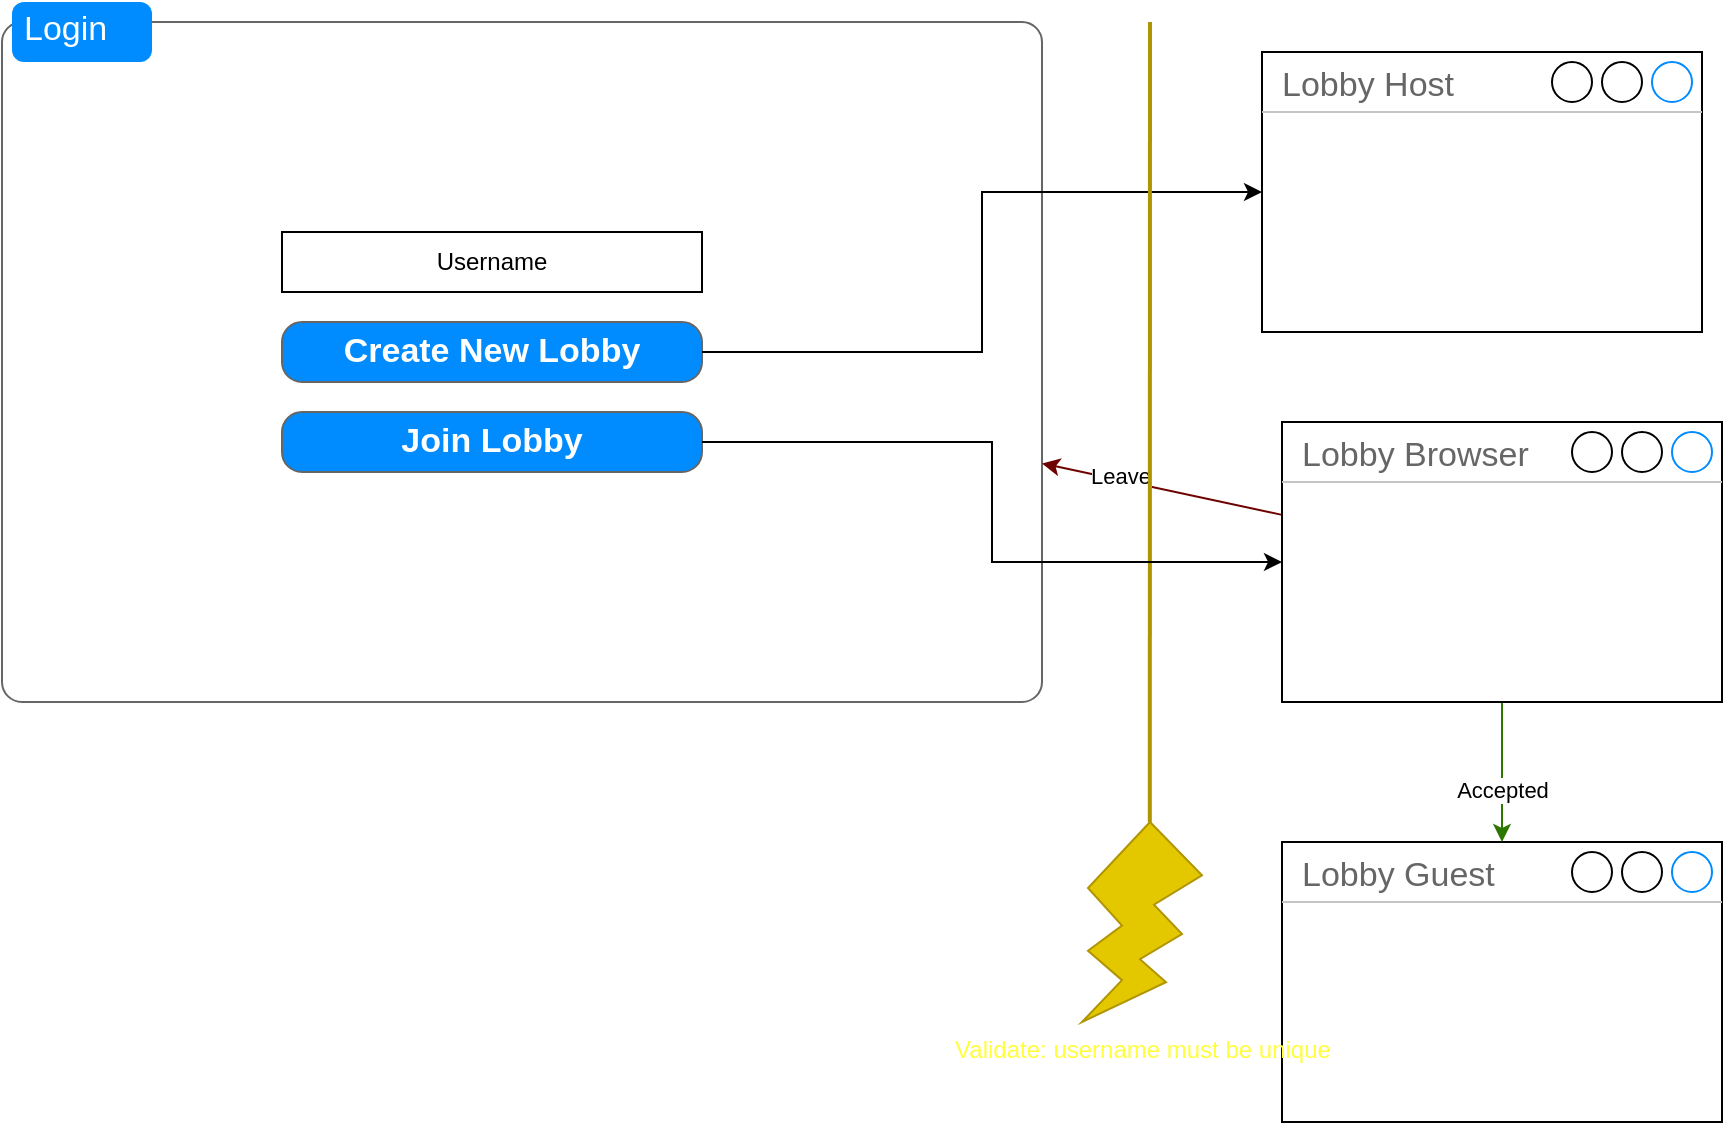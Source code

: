 <mxfile version="15.4.0" type="device" pages="7"><diagram name="Login Page" id="1Kkzk291Ob_AU90ZfC52"><mxGraphModel dx="2062" dy="1179" grid="1" gridSize="10" guides="1" tooltips="1" connect="1" arrows="1" fold="1" page="1" pageScale="1" pageWidth="850" pageHeight="1100" math="0" shadow="0"><root><mxCell id="0"/><mxCell id="1" parent="0"/><mxCell id="Ql59qUXgM8bND1ssgSKl-1" value="Lobby Guest" style="strokeWidth=1;shadow=0;dashed=0;align=center;html=1;shape=mxgraph.mockup.containers.window;align=left;verticalAlign=top;spacingLeft=8;strokeColor2=#008cff;strokeColor3=#c4c4c4;fontColor=#666666;mainText=;fontSize=17;labelBackgroundColor=none;whiteSpace=wrap;" parent="1" vertex="1"><mxGeometry x="640" y="650" width="220" height="140" as="geometry"/></mxCell><mxCell id="ojecfOSjEm8nloagZcWa-1" value="" style="shape=mxgraph.mockup.containers.marginRect;rectMarginTop=10;strokeColor=#666666;strokeWidth=1;dashed=0;rounded=1;arcSize=5;recursiveResize=0;html=1;whiteSpace=wrap;" parent="1" vertex="1"><mxGeometry y="230" width="520" height="350" as="geometry"/></mxCell><mxCell id="ojecfOSjEm8nloagZcWa-2" value="Login" style="shape=rect;strokeColor=none;fillColor=#008cff;strokeWidth=1;dashed=0;rounded=1;arcSize=20;fontColor=#ffffff;fontSize=17;spacing=2;spacingTop=-2;align=left;autosize=1;spacingLeft=4;resizeWidth=0;resizeHeight=0;perimeter=none;html=1;whiteSpace=wrap;" parent="ojecfOSjEm8nloagZcWa-1" vertex="1"><mxGeometry x="5" width="70" height="30" as="geometry"/></mxCell><mxCell id="ojecfOSjEm8nloagZcWa-3" value="Username" style="rounded=0;whiteSpace=wrap;html=1;" parent="ojecfOSjEm8nloagZcWa-1" vertex="1"><mxGeometry x="140" y="115" width="210" height="30" as="geometry"/></mxCell><mxCell id="ojecfOSjEm8nloagZcWa-4" value="Create New Lobby" style="strokeWidth=1;shadow=0;dashed=0;align=center;html=1;shape=mxgraph.mockup.buttons.button;strokeColor=#666666;fontColor=#ffffff;mainText=;buttonStyle=round;fontSize=17;fontStyle=1;fillColor=#008cff;whiteSpace=wrap;" parent="ojecfOSjEm8nloagZcWa-1" vertex="1"><mxGeometry x="140" y="160" width="210" height="30" as="geometry"/></mxCell><mxCell id="ojecfOSjEm8nloagZcWa-5" value="Join Lobby" style="strokeWidth=1;shadow=0;dashed=0;align=center;html=1;shape=mxgraph.mockup.buttons.button;strokeColor=#666666;fontColor=#ffffff;mainText=;buttonStyle=round;fontSize=17;fontStyle=1;fillColor=#008cff;whiteSpace=wrap;" parent="ojecfOSjEm8nloagZcWa-1" vertex="1"><mxGeometry x="140" y="205" width="210" height="30" as="geometry"/></mxCell><mxCell id="RMq26kS5m5szpwqeOda_-4" value="Lobby Host" style="strokeWidth=1;shadow=0;dashed=0;align=center;html=1;shape=mxgraph.mockup.containers.window;align=left;verticalAlign=top;spacingLeft=8;strokeColor2=#008cff;strokeColor3=#c4c4c4;fontColor=#666666;mainText=;fontSize=17;labelBackgroundColor=none;whiteSpace=wrap;" parent="1" vertex="1"><mxGeometry x="630" y="255" width="220" height="140" as="geometry"/></mxCell><mxCell id="Ql59qUXgM8bND1ssgSKl-2" style="edgeStyle=orthogonalEdgeStyle;rounded=0;orthogonalLoop=1;jettySize=auto;html=1;fillColor=#60a917;strokeColor=#2D7600;" parent="1" source="RMq26kS5m5szpwqeOda_-5" target="Ql59qUXgM8bND1ssgSKl-1" edge="1"><mxGeometry relative="1" as="geometry"/></mxCell><mxCell id="Ql59qUXgM8bND1ssgSKl-5" value="Accepted" style="edgeLabel;html=1;align=center;verticalAlign=middle;resizable=0;points=[];" parent="Ql59qUXgM8bND1ssgSKl-2" vertex="1" connectable="0"><mxGeometry x="0.244" relative="1" as="geometry"><mxPoint as="offset"/></mxGeometry></mxCell><mxCell id="Ql59qUXgM8bND1ssgSKl-3" style="rounded=0;orthogonalLoop=1;jettySize=auto;html=1;fillColor=#a20025;strokeColor=#6F0000;" parent="1" source="RMq26kS5m5szpwqeOda_-5" target="ojecfOSjEm8nloagZcWa-1" edge="1"><mxGeometry relative="1" as="geometry"/></mxCell><mxCell id="Ql59qUXgM8bND1ssgSKl-4" value="Leave" style="edgeLabel;html=1;align=center;verticalAlign=middle;resizable=0;points=[];" parent="Ql59qUXgM8bND1ssgSKl-3" vertex="1" connectable="0"><mxGeometry x="0.371" y="-2" relative="1" as="geometry"><mxPoint as="offset"/></mxGeometry></mxCell><mxCell id="RMq26kS5m5szpwqeOda_-5" value="Lobby Browser" style="strokeWidth=1;shadow=0;dashed=0;align=center;html=1;shape=mxgraph.mockup.containers.window;align=left;verticalAlign=top;spacingLeft=8;strokeColor2=#008cff;strokeColor3=#c4c4c4;fontColor=#666666;mainText=;fontSize=17;labelBackgroundColor=none;whiteSpace=wrap;" parent="1" vertex="1"><mxGeometry x="640" y="440" width="220" height="140" as="geometry"/></mxCell><mxCell id="RMq26kS5m5szpwqeOda_-7" style="edgeStyle=orthogonalEdgeStyle;rounded=0;orthogonalLoop=1;jettySize=auto;html=1;" parent="1" source="ojecfOSjEm8nloagZcWa-4" target="RMq26kS5m5szpwqeOda_-4" edge="1"><mxGeometry relative="1" as="geometry"/></mxCell><mxCell id="RMq26kS5m5szpwqeOda_-8" value="Validate: username must be unique" style="verticalLabelPosition=bottom;verticalAlign=top;html=1;shape=mxgraph.basic.flash;fillColor=#e3c800;fontColor=#FFFF3D;strokeColor=#B09500;" parent="1" vertex="1"><mxGeometry x="540" y="640" width="60" height="100" as="geometry"/></mxCell><mxCell id="RMq26kS5m5szpwqeOda_-9" value="" style="endArrow=none;html=1;rounded=0;exitX=0.565;exitY=0;exitDx=0;exitDy=0;exitPerimeter=0;fillColor=#e3c800;strokeColor=#B09500;strokeWidth=2;" parent="1" source="RMq26kS5m5szpwqeOda_-8" edge="1"><mxGeometry width="50" height="50" relative="1" as="geometry"><mxPoint x="560" y="580" as="sourcePoint"/><mxPoint x="574" y="240" as="targetPoint"/></mxGeometry></mxCell><mxCell id="X9riEqZHvQ554JaEVW25-3" style="edgeStyle=orthogonalEdgeStyle;rounded=0;orthogonalLoop=1;jettySize=auto;html=1;" parent="1" source="ojecfOSjEm8nloagZcWa-5" target="RMq26kS5m5szpwqeOda_-5" edge="1"><mxGeometry relative="1" as="geometry"><mxPoint x="650" y="475" as="targetPoint"/></mxGeometry></mxCell></root></mxGraphModel></diagram><diagram id="s_GaszWJrTpj5khLVSH0" name="Lobby_Host"><mxGraphModel dx="2062" dy="1179" grid="1" gridSize="10" guides="1" tooltips="1" connect="1" arrows="1" fold="1" page="1" pageScale="1" pageWidth="850" pageHeight="1100" math="0" shadow="0"><root><mxCell id="0"/><mxCell id="1" parent="0"/><mxCell id="ypK5cgcSH1LgXArvUaa4-1" value="" style="shape=mxgraph.mockup.containers.marginRect;rectMarginTop=10;strokeColor=#666666;strokeWidth=1;dashed=0;rounded=1;arcSize=5;recursiveResize=0;html=1;whiteSpace=wrap;" parent="1" vertex="1"><mxGeometry x="10" y="150" width="600" height="370" as="geometry"/></mxCell><mxCell id="ypK5cgcSH1LgXArvUaa4-2" value="Login Host" style="shape=rect;strokeColor=none;fillColor=#008cff;strokeWidth=1;dashed=0;rounded=1;arcSize=20;fontColor=#ffffff;fontSize=17;spacing=2;spacingTop=-2;align=left;autosize=1;spacingLeft=4;resizeWidth=0;resizeHeight=0;perimeter=none;html=1;whiteSpace=wrap;" parent="ypK5cgcSH1LgXArvUaa4-1" vertex="1"><mxGeometry x="5" width="110" height="30" as="geometry"/></mxCell><mxCell id="ypK5cgcSH1LgXArvUaa4-3" value="Lobby Name" style="rounded=0;whiteSpace=wrap;html=1;" parent="ypK5cgcSH1LgXArvUaa4-1" vertex="1"><mxGeometry x="10" y="40" width="290" height="40" as="geometry"/></mxCell><mxCell id="ypK5cgcSH1LgXArvUaa4-6" value="" style="shape=mxgraph.mockup.containers.marginRect;rectMarginTop=10;strokeColor=#666666;strokeWidth=1;dashed=0;rounded=1;arcSize=5;recursiveResize=0;html=1;whiteSpace=wrap;" parent="ypK5cgcSH1LgXArvUaa4-1" vertex="1"><mxGeometry x="310" y="30" width="280" height="290" as="geometry"/></mxCell><mxCell id="ypK5cgcSH1LgXArvUaa4-7" value="Players" style="shape=rect;strokeColor=none;fillColor=#008cff;strokeWidth=1;dashed=0;rounded=1;arcSize=20;fontColor=#ffffff;fontSize=17;spacing=2;spacingTop=-2;align=left;autosize=1;spacingLeft=4;resizeWidth=0;resizeHeight=0;perimeter=none;html=1;whiteSpace=wrap;" parent="ypK5cgcSH1LgXArvUaa4-6" vertex="1"><mxGeometry x="5" width="80" height="30" as="geometry"/></mxCell><mxCell id="ypK5cgcSH1LgXArvUaa4-20" value="Player" style="rounded=0;whiteSpace=wrap;html=1;" parent="ypK5cgcSH1LgXArvUaa4-6" vertex="1"><mxGeometry x="10" y="45" width="160" height="35" as="geometry"/></mxCell><mxCell id="ypK5cgcSH1LgXArvUaa4-21" value="Kick" style="strokeWidth=1;shadow=0;dashed=0;align=center;html=1;shape=mxgraph.mockup.buttons.button;strokeColor=#6F0000;fontColor=#ffffff;mainText=;buttonStyle=round;fontSize=17;fontStyle=1;fillColor=#a20025;whiteSpace=wrap;" parent="ypK5cgcSH1LgXArvUaa4-6" vertex="1"><mxGeometry x="180" y="45" width="90" height="35" as="geometry"/></mxCell><mxCell id="ljSxttGt1EyDeLxTmxmc-6" value="Player joining request..." style="rounded=0;whiteSpace=wrap;html=1;" parent="ypK5cgcSH1LgXArvUaa4-6" vertex="1"><mxGeometry x="10" y="100" width="160" height="35" as="geometry"/></mxCell><mxCell id="ljSxttGt1EyDeLxTmxmc-7" value="Free Slot" style="rounded=0;whiteSpace=wrap;html=1;" parent="ypK5cgcSH1LgXArvUaa4-6" vertex="1"><mxGeometry x="10" y="160" width="160" height="35" as="geometry"/></mxCell><mxCell id="ljSxttGt1EyDeLxTmxmc-8" value="Y" style="strokeWidth=1;shadow=0;dashed=0;align=center;html=1;shape=mxgraph.mockup.buttons.button;strokeColor=#2D7600;fontColor=#ffffff;mainText=;buttonStyle=round;fontSize=17;fontStyle=1;fillColor=#60a917;whiteSpace=wrap;" parent="ypK5cgcSH1LgXArvUaa4-6" vertex="1"><mxGeometry x="180" y="100" width="40" height="35" as="geometry"/></mxCell><mxCell id="ljSxttGt1EyDeLxTmxmc-9" value="N" style="strokeWidth=1;shadow=0;dashed=0;align=center;html=1;shape=mxgraph.mockup.buttons.button;strokeColor=#6F0000;fontColor=#ffffff;mainText=;buttonStyle=round;fontSize=17;fontStyle=1;fillColor=#a20025;whiteSpace=wrap;" parent="ypK5cgcSH1LgXArvUaa4-6" vertex="1"><mxGeometry x="230" y="100" width="40" height="35" as="geometry"/></mxCell><mxCell id="ypK5cgcSH1LgXArvUaa4-23" value="" style="shape=mxgraph.mockup.containers.marginRect;rectMarginTop=10;strokeColor=#666666;strokeWidth=1;dashed=0;rounded=1;arcSize=5;recursiveResize=0;html=1;whiteSpace=wrap;" parent="ypK5cgcSH1LgXArvUaa4-1" vertex="1"><mxGeometry x="10" y="190" width="290" height="170" as="geometry"/></mxCell><mxCell id="ypK5cgcSH1LgXArvUaa4-24" value="Chat" style="shape=rect;strokeColor=none;fillColor=#008cff;strokeWidth=1;dashed=0;rounded=1;arcSize=20;fontColor=#ffffff;fontSize=17;spacing=2;spacingTop=-2;align=left;autosize=1;spacingLeft=4;resizeWidth=0;resizeHeight=0;perimeter=none;html=1;whiteSpace=wrap;" parent="ypK5cgcSH1LgXArvUaa4-23" vertex="1"><mxGeometry x="5" width="60" height="30" as="geometry"/></mxCell><mxCell id="ypK5cgcSH1LgXArvUaa4-25" value="Leave" style="strokeWidth=1;shadow=0;dashed=0;align=center;html=1;shape=mxgraph.mockup.buttons.button;strokeColor=#6F0000;fontColor=#ffffff;mainText=;buttonStyle=round;fontSize=17;fontStyle=1;fillColor=#a20025;whiteSpace=wrap;" parent="ypK5cgcSH1LgXArvUaa4-1" vertex="1"><mxGeometry x="470" y="330" width="120" height="30" as="geometry"/></mxCell><mxCell id="ypK5cgcSH1LgXArvUaa4-26" value="Start" style="strokeWidth=1;shadow=0;dashed=0;align=center;html=1;shape=mxgraph.mockup.buttons.button;strokeColor=#666666;fontColor=#ffffff;mainText=;buttonStyle=round;fontSize=17;fontStyle=1;fillColor=#008cff;whiteSpace=wrap;" parent="ypK5cgcSH1LgXArvUaa4-1" vertex="1"><mxGeometry x="310" y="330" width="120" height="30" as="geometry"/></mxCell><mxCell id="ljSxttGt1EyDeLxTmxmc-4" value="" style="shape=mxgraph.mockup.containers.marginRect;rectMarginTop=10;strokeColor=#666666;strokeWidth=1;dashed=0;rounded=1;arcSize=5;recursiveResize=0;html=1;whiteSpace=wrap;" parent="ypK5cgcSH1LgXArvUaa4-1" vertex="1"><mxGeometry x="10" y="90" width="290" height="90" as="geometry"/></mxCell><mxCell id="ljSxttGt1EyDeLxTmxmc-5" value="Game Information" style="shape=rect;strokeColor=none;fillColor=#008cff;strokeWidth=1;dashed=0;rounded=1;arcSize=20;fontColor=#ffffff;fontSize=17;spacing=2;spacingTop=-2;align=left;autosize=1;spacingLeft=4;resizeWidth=0;resizeHeight=0;perimeter=none;html=1;whiteSpace=wrap;" parent="ljSxttGt1EyDeLxTmxmc-4" vertex="1"><mxGeometry x="5" width="160" height="30" as="geometry"/></mxCell><mxCell id="gGgoHuCMZscGPEMC6E2--1" value="Login" style="strokeWidth=1;shadow=0;dashed=0;align=center;html=1;shape=mxgraph.mockup.containers.window;align=left;verticalAlign=top;spacingLeft=8;strokeColor2=#008cff;strokeColor3=#c4c4c4;fontColor=#666666;mainText=;fontSize=17;labelBackgroundColor=none;whiteSpace=wrap;" parent="1" vertex="1"><mxGeometry x="650" y="425" width="200" height="120" as="geometry"/></mxCell><mxCell id="gGgoHuCMZscGPEMC6E2--2" style="edgeStyle=orthogonalEdgeStyle;rounded=0;orthogonalLoop=1;jettySize=auto;html=1;" parent="1" source="ypK5cgcSH1LgXArvUaa4-25" target="gGgoHuCMZscGPEMC6E2--1" edge="1"><mxGeometry relative="1" as="geometry"/></mxCell><mxCell id="gGgoHuCMZscGPEMC6E2--3" value="Game" style="strokeWidth=1;shadow=0;dashed=0;align=center;html=1;shape=mxgraph.mockup.containers.window;align=left;verticalAlign=top;spacingLeft=8;strokeColor2=#008cff;strokeColor3=#c4c4c4;fontColor=#666666;mainText=;fontSize=17;labelBackgroundColor=none;whiteSpace=wrap;" parent="1" vertex="1"><mxGeometry x="300" y="590" width="200" height="120" as="geometry"/></mxCell><mxCell id="gGgoHuCMZscGPEMC6E2--4" style="edgeStyle=orthogonalEdgeStyle;rounded=0;orthogonalLoop=1;jettySize=auto;html=1;" parent="1" source="ypK5cgcSH1LgXArvUaa4-26" target="gGgoHuCMZscGPEMC6E2--3" edge="1"><mxGeometry relative="1" as="geometry"/></mxCell><mxCell id="ljSxttGt1EyDeLxTmxmc-2" value="Number of players is defined by a game." style="rounded=0;whiteSpace=wrap;html=1;" parent="1" vertex="1"><mxGeometry x="650" y="235" width="120" height="60" as="geometry"/></mxCell><mxCell id="ljSxttGt1EyDeLxTmxmc-1" style="edgeStyle=orthogonalEdgeStyle;rounded=0;orthogonalLoop=1;jettySize=auto;html=1;" parent="1" source="ypK5cgcSH1LgXArvUaa4-6" target="ljSxttGt1EyDeLxTmxmc-2" edge="1"><mxGeometry relative="1" as="geometry"><mxPoint x="700" y="265" as="targetPoint"/></mxGeometry></mxCell></root></mxGraphModel></diagram><diagram id="qJR-Bf3IVaujIAcpeAeo" name="Lobby_Guest"><mxGraphModel dx="2062" dy="1179" grid="1" gridSize="10" guides="1" tooltips="1" connect="1" arrows="1" fold="1" page="1" pageScale="1" pageWidth="850" pageHeight="1100" math="0" shadow="0"><root><mxCell id="0"/><mxCell id="1" parent="0"/><mxCell id="I172aqHyctcGXxV-2EfT-1" value="" style="shape=mxgraph.mockup.containers.marginRect;rectMarginTop=10;strokeColor=#666666;strokeWidth=1;dashed=0;rounded=1;arcSize=5;recursiveResize=0;html=1;whiteSpace=wrap;" parent="1" vertex="1"><mxGeometry x="10" y="220" width="600" height="290" as="geometry"/></mxCell><mxCell id="I172aqHyctcGXxV-2EfT-2" value="Lobby Guest" style="shape=rect;strokeColor=none;fillColor=#008cff;strokeWidth=1;dashed=0;rounded=1;arcSize=20;fontColor=#ffffff;fontSize=17;spacing=2;spacingTop=-2;align=left;autosize=1;spacingLeft=4;resizeWidth=0;resizeHeight=0;perimeter=none;html=1;whiteSpace=wrap;" parent="I172aqHyctcGXxV-2EfT-1" vertex="1"><mxGeometry x="5" width="120" height="30" as="geometry"/></mxCell><mxCell id="I172aqHyctcGXxV-2EfT-3" value="Lobby Name" style="rounded=0;whiteSpace=wrap;html=1;" parent="I172aqHyctcGXxV-2EfT-1" vertex="1"><mxGeometry x="10" y="40" width="290" height="40" as="geometry"/></mxCell><mxCell id="I172aqHyctcGXxV-2EfT-4" value="" style="shape=mxgraph.mockup.containers.marginRect;rectMarginTop=10;strokeColor=#666666;strokeWidth=1;dashed=0;rounded=1;arcSize=5;recursiveResize=0;html=1;whiteSpace=wrap;" parent="I172aqHyctcGXxV-2EfT-1" vertex="1"><mxGeometry x="10" y="90" width="290" height="190" as="geometry"/></mxCell><mxCell id="I172aqHyctcGXxV-2EfT-5" value="Players" style="shape=rect;strokeColor=none;fillColor=#008cff;strokeWidth=1;dashed=0;rounded=1;arcSize=20;fontColor=#ffffff;fontSize=17;spacing=2;spacingTop=-2;align=left;autosize=1;spacingLeft=4;resizeWidth=0;resizeHeight=0;perimeter=none;html=1;whiteSpace=wrap;" parent="I172aqHyctcGXxV-2EfT-4" vertex="1"><mxGeometry x="5" width="80" height="30" as="geometry"/></mxCell><mxCell id="I172aqHyctcGXxV-2EfT-6" value="Player" style="rounded=0;whiteSpace=wrap;html=1;" parent="I172aqHyctcGXxV-2EfT-4" vertex="1"><mxGeometry x="10" y="45" width="260" height="35" as="geometry"/></mxCell><mxCell id="w0O4Pd4JyE2thgLp_J8I-1" value="You" style="rounded=0;whiteSpace=wrap;html=1;" parent="I172aqHyctcGXxV-2EfT-4" vertex="1"><mxGeometry x="10" y="87.5" width="260" height="35" as="geometry"/></mxCell><mxCell id="I172aqHyctcGXxV-2EfT-10" value="Leave" style="strokeWidth=1;shadow=0;dashed=0;align=center;html=1;shape=mxgraph.mockup.buttons.button;strokeColor=#B20000;fontColor=#ffffff;mainText=;buttonStyle=round;fontSize=17;fontStyle=1;fillColor=#e51400;whiteSpace=wrap;" parent="I172aqHyctcGXxV-2EfT-1" vertex="1"><mxGeometry x="470" y="250" width="120" height="30" as="geometry"/></mxCell><mxCell id="I172aqHyctcGXxV-2EfT-8" value="" style="shape=mxgraph.mockup.containers.marginRect;rectMarginTop=10;strokeColor=#666666;strokeWidth=1;dashed=0;rounded=1;arcSize=5;recursiveResize=0;html=1;whiteSpace=wrap;" parent="I172aqHyctcGXxV-2EfT-1" vertex="1"><mxGeometry x="310" y="20" width="280" height="220" as="geometry"/></mxCell><mxCell id="I172aqHyctcGXxV-2EfT-9" value="Chat" style="shape=rect;strokeColor=none;fillColor=#008cff;strokeWidth=1;dashed=0;rounded=1;arcSize=20;fontColor=#ffffff;fontSize=17;spacing=2;spacingTop=-2;align=left;autosize=1;spacingLeft=4;resizeWidth=0;resizeHeight=0;perimeter=none;html=1;whiteSpace=wrap;" parent="I172aqHyctcGXxV-2EfT-8" vertex="1"><mxGeometry x="5" width="60" height="30" as="geometry"/></mxCell></root></mxGraphModel></diagram><diagram id="D0A9KNVAoAdVtLQM94mq" name="Lobby Browser"><mxGraphModel dx="1718" dy="983" grid="1" gridSize="10" guides="1" tooltips="1" connect="1" arrows="1" fold="1" page="1" pageScale="1" pageWidth="850" pageHeight="1100" math="0" shadow="0"><root><mxCell id="qHOE2mFmgW9MauehzsQq-0"/><mxCell id="qHOE2mFmgW9MauehzsQq-1" parent="qHOE2mFmgW9MauehzsQq-0"/><mxCell id="JbZVz3VEyPKezbSuMXSd-0" value="" style="shape=mxgraph.mockup.containers.marginRect;rectMarginTop=10;strokeColor=#666666;strokeWidth=1;dashed=0;rounded=1;arcSize=5;recursiveResize=0;html=1;whiteSpace=wrap;" parent="qHOE2mFmgW9MauehzsQq-1" vertex="1"><mxGeometry x="125" y="190" width="600" height="290" as="geometry"/></mxCell><mxCell id="JbZVz3VEyPKezbSuMXSd-1" value="Lobby Guest" style="shape=rect;strokeColor=none;fillColor=#008cff;strokeWidth=1;dashed=0;rounded=1;arcSize=20;fontColor=#ffffff;fontSize=17;spacing=2;spacingTop=-2;align=left;autosize=1;spacingLeft=4;resizeWidth=0;resizeHeight=0;perimeter=none;html=1;whiteSpace=wrap;" parent="JbZVz3VEyPKezbSuMXSd-0" vertex="1"><mxGeometry x="5" width="120" height="30" as="geometry"/></mxCell><mxCell id="JbZVz3VEyPKezbSuMXSd-3" value="" style="shape=mxgraph.mockup.containers.marginRect;rectMarginTop=10;strokeColor=#666666;strokeWidth=1;dashed=0;rounded=1;arcSize=5;recursiveResize=0;html=1;whiteSpace=wrap;" parent="JbZVz3VEyPKezbSuMXSd-0" vertex="1"><mxGeometry x="10" y="40" width="280" height="210" as="geometry"/></mxCell><mxCell id="JbZVz3VEyPKezbSuMXSd-4" value="Lobbies" style="shape=rect;strokeColor=none;fillColor=#008cff;strokeWidth=1;dashed=0;rounded=1;arcSize=20;fontColor=#ffffff;fontSize=17;spacing=2;spacingTop=-2;align=left;autosize=1;spacingLeft=4;resizeWidth=0;resizeHeight=0;perimeter=none;html=1;whiteSpace=wrap;" parent="JbZVz3VEyPKezbSuMXSd-3" vertex="1"><mxGeometry x="5" width="80" height="30" as="geometry"/></mxCell><mxCell id="JbZVz3VEyPKezbSuMXSd-5" value="Lobby 1" style="rounded=0;whiteSpace=wrap;html=1;" parent="JbZVz3VEyPKezbSuMXSd-3" vertex="1"><mxGeometry x="10" y="45" width="180" height="35" as="geometry"/></mxCell><mxCell id="EdY2LN_Xv-07kr0AwkZ_-0" value="Join" style="strokeWidth=1;shadow=0;dashed=0;align=center;html=1;shape=mxgraph.mockup.buttons.button;strokeColor=#2D7600;fontColor=#ffffff;mainText=;buttonStyle=round;fontSize=17;fontStyle=1;fillColor=#60a917;whiteSpace=wrap;" parent="JbZVz3VEyPKezbSuMXSd-3" vertex="1"><mxGeometry x="200" y="45" width="70" height="35" as="geometry"/></mxCell><mxCell id="EdY2LN_Xv-07kr0AwkZ_-1" value="Lobby 2" style="rounded=0;whiteSpace=wrap;html=1;" parent="JbZVz3VEyPKezbSuMXSd-3" vertex="1"><mxGeometry x="10" y="87.5" width="180" height="35" as="geometry"/></mxCell><mxCell id="EdY2LN_Xv-07kr0AwkZ_-2" value="Cancel" style="strokeWidth=1;shadow=0;dashed=0;align=center;html=1;shape=mxgraph.mockup.buttons.button;strokeColor=#B20000;fontColor=#ffffff;mainText=;buttonStyle=round;fontSize=17;fontStyle=1;fillColor=#e51400;whiteSpace=wrap;" parent="JbZVz3VEyPKezbSuMXSd-3" vertex="1"><mxGeometry x="200" y="87.5" width="70" height="35" as="geometry"/></mxCell><mxCell id="JbZVz3VEyPKezbSuMXSd-9" value="Leave" style="strokeWidth=1;shadow=0;dashed=0;align=center;html=1;shape=mxgraph.mockup.buttons.button;strokeColor=#B20000;fontColor=#ffffff;mainText=;buttonStyle=round;fontSize=17;fontStyle=1;fillColor=#e51400;whiteSpace=wrap;" parent="JbZVz3VEyPKezbSuMXSd-0" vertex="1"><mxGeometry x="470" y="250" width="120" height="30" as="geometry"/></mxCell><mxCell id="EdY2LN_Xv-07kr0AwkZ_-3" value="" style="sketch=0;outlineConnect=0;fontColor=#000000;fillColor=#e3c800;strokeColor=#B09500;dashed=0;verticalLabelPosition=bottom;verticalAlign=top;align=center;html=1;fontSize=12;fontStyle=0;aspect=fixed;pointerEvents=1;shape=mxgraph.aws4.question;" parent="JbZVz3VEyPKezbSuMXSd-0" vertex="1"><mxGeometry x="405" y="50" width="84.1" height="160" as="geometry"/></mxCell></root></mxGraphModel></diagram><diagram id="INm23WXnQQtv0WFPwApR" name="Communication"><mxGraphModel dx="2462" dy="1179" grid="1" gridSize="10" guides="1" tooltips="1" connect="1" arrows="1" fold="1" page="0" pageScale="1" pageWidth="850" pageHeight="1100" math="0" shadow="0"><root><mxCell id="kBbD6OBZ5Xqg0ZvknekZ-0"/><mxCell id="kBbD6OBZ5Xqg0ZvknekZ-1" parent="kBbD6OBZ5Xqg0ZvknekZ-0"/><mxCell id="skjXeZZDLlrM2Ese2d3m-15" value="polling" style="rounded=1;whiteSpace=wrap;html=1;fillColor=none;strokeColor=#2D7600;fontColor=#ffffff;strokeWidth=2;align=left;" parent="kBbD6OBZ5Xqg0ZvknekZ-1" vertex="1"><mxGeometry x="70" y="380" width="450" height="90" as="geometry"/></mxCell><mxCell id="skjXeZZDLlrM2Ese2d3m-2" value="UI" style="shape=umlLifeline;perimeter=lifelinePerimeter;whiteSpace=wrap;html=1;container=1;collapsible=0;recursiveResize=0;outlineConnect=0;" parent="kBbD6OBZ5Xqg0ZvknekZ-1" vertex="1"><mxGeometry x="-100" y="140" width="100" height="580" as="geometry"/></mxCell><mxCell id="skjXeZZDLlrM2Ese2d3m-3" value="Network Worker" style="shape=umlLifeline;perimeter=lifelinePerimeter;whiteSpace=wrap;html=1;container=1;collapsible=0;recursiveResize=0;outlineConnect=0;" parent="kBbD6OBZ5Xqg0ZvknekZ-1" vertex="1"><mxGeometry x="70" y="140" width="100" height="580" as="geometry"/></mxCell><mxCell id="skjXeZZDLlrM2Ese2d3m-4" value="Physics Worker" style="shape=umlLifeline;perimeter=lifelinePerimeter;whiteSpace=wrap;html=1;container=1;collapsible=0;recursiveResize=0;outlineConnect=0;" parent="kBbD6OBZ5Xqg0ZvknekZ-1" vertex="1"><mxGeometry x="240" y="140" width="100" height="580" as="geometry"/></mxCell><mxCell id="skjXeZZDLlrM2Ese2d3m-5" value="Server" style="shape=umlLifeline;perimeter=lifelinePerimeter;whiteSpace=wrap;html=1;container=1;collapsible=0;recursiveResize=0;outlineConnect=0;" parent="kBbD6OBZ5Xqg0ZvknekZ-1" vertex="1"><mxGeometry x="410" y="140" width="100" height="580" as="geometry"/></mxCell><mxCell id="skjXeZZDLlrM2Ese2d3m-9" value="" style="group" parent="kBbD6OBZ5Xqg0ZvknekZ-1" vertex="1" connectable="0"><mxGeometry x="-247.5" y="100" width="75" height="620" as="geometry"/></mxCell><mxCell id="skjXeZZDLlrM2Ese2d3m-1" value="" style="shape=umlLifeline;participant=umlActor;perimeter=lifelinePerimeter;whiteSpace=wrap;html=1;container=1;collapsible=0;recursiveResize=0;verticalAlign=top;spacingTop=36;outlineConnect=0;" parent="skjXeZZDLlrM2Ese2d3m-9" vertex="1"><mxGeometry x="27.5" y="72.941" width="20" height="547.059" as="geometry"/></mxCell><mxCell id="skjXeZZDLlrM2Ese2d3m-8" value="Player 2" style="html=1;" parent="skjXeZZDLlrM2Ese2d3m-9" vertex="1"><mxGeometry width="75" height="54.706" as="geometry"/></mxCell><mxCell id="skjXeZZDLlrM2Ese2d3m-10" value="" style="group" parent="kBbD6OBZ5Xqg0ZvknekZ-1" vertex="1" connectable="0"><mxGeometry x="-367.5" y="100" width="75" height="620" as="geometry"/></mxCell><mxCell id="skjXeZZDLlrM2Ese2d3m-6" value="" style="shape=umlLifeline;participant=umlActor;perimeter=lifelinePerimeter;whiteSpace=wrap;html=1;container=1;collapsible=0;recursiveResize=0;verticalAlign=top;spacingTop=36;outlineConnect=0;" parent="skjXeZZDLlrM2Ese2d3m-10" vertex="1"><mxGeometry x="27.5" y="72.941" width="20" height="547.059" as="geometry"/></mxCell><mxCell id="skjXeZZDLlrM2Ese2d3m-7" value="Player 1" style="html=1;" parent="skjXeZZDLlrM2Ese2d3m-10" vertex="1"><mxGeometry width="75" height="54.706" as="geometry"/></mxCell><mxCell id="skjXeZZDLlrM2Ese2d3m-11" value="input" style="html=1;verticalAlign=bottom;startArrow=oval;startFill=1;endArrow=block;startSize=8;rounded=0;" parent="kBbD6OBZ5Xqg0ZvknekZ-1" source="skjXeZZDLlrM2Ese2d3m-6" target="skjXeZZDLlrM2Ese2d3m-2" edge="1"><mxGeometry width="60" relative="1" as="geometry"><mxPoint x="130" y="460" as="sourcePoint"/><mxPoint x="190" y="460" as="targetPoint"/><Array as="points"><mxPoint x="-190" y="260"/></Array></mxGeometry></mxCell><mxCell id="skjXeZZDLlrM2Ese2d3m-12" value="input" style="html=1;verticalAlign=bottom;startArrow=oval;startFill=1;endArrow=block;startSize=8;rounded=0;" parent="kBbD6OBZ5Xqg0ZvknekZ-1" source="skjXeZZDLlrM2Ese2d3m-2" target="skjXeZZDLlrM2Ese2d3m-3" edge="1"><mxGeometry width="60" relative="1" as="geometry"><mxPoint x="-320.5" y="270" as="sourcePoint"/><mxPoint x="-40.5" y="270" as="targetPoint"/><Array as="points"><mxPoint x="40" y="290"/></Array></mxGeometry></mxCell><mxCell id="skjXeZZDLlrM2Ese2d3m-13" value="input" style="html=1;verticalAlign=bottom;startArrow=oval;startFill=1;endArrow=block;startSize=8;rounded=0;" parent="kBbD6OBZ5Xqg0ZvknekZ-1" source="skjXeZZDLlrM2Ese2d3m-3" target="skjXeZZDLlrM2Ese2d3m-5" edge="1"><mxGeometry width="60" relative="1" as="geometry"><mxPoint x="120" y="320" as="sourcePoint"/><mxPoint x="290" y="320" as="targetPoint"/><Array as="points"><mxPoint x="210.5" y="320"/></Array></mxGeometry></mxCell><mxCell id="skjXeZZDLlrM2Ese2d3m-14" value="input" style="html=1;verticalAlign=bottom;startArrow=oval;startFill=1;endArrow=block;startSize=8;rounded=0;" parent="kBbD6OBZ5Xqg0ZvknekZ-1" source="skjXeZZDLlrM2Ese2d3m-5" target="skjXeZZDLlrM2Ese2d3m-3" edge="1"><mxGeometry width="60" relative="1" as="geometry"><mxPoint x="129.5" y="330" as="sourcePoint"/><mxPoint x="469.5" y="330" as="targetPoint"/><Array as="points"><mxPoint x="300" y="410"/></Array></mxGeometry></mxCell><mxCell id="skjXeZZDLlrM2Ese2d3m-16" value="input" style="html=1;verticalAlign=bottom;startArrow=oval;startFill=1;endArrow=block;startSize=8;rounded=0;" parent="kBbD6OBZ5Xqg0ZvknekZ-1" source="skjXeZZDLlrM2Ese2d3m-3" target="skjXeZZDLlrM2Ese2d3m-4" edge="1"><mxGeometry width="60" relative="1" as="geometry"><mxPoint x="469.5" y="420.0" as="sourcePoint"/><mxPoint x="129.667" y="420.0" as="targetPoint"/><Array as="points"><mxPoint x="190" y="450"/></Array></mxGeometry></mxCell><mxCell id="skjXeZZDLlrM2Ese2d3m-17" value="loop" style="rounded=1;whiteSpace=wrap;html=1;fillColor=none;strokeColor=#2D7600;fontColor=#ffffff;strokeWidth=2;align=left;" parent="kBbD6OBZ5Xqg0ZvknekZ-1" vertex="1"><mxGeometry x="-120" y="510" width="450" height="90" as="geometry"/></mxCell><mxCell id="skjXeZZDLlrM2Ese2d3m-18" value="game state" style="html=1;verticalAlign=bottom;startArrow=oval;startFill=1;endArrow=block;startSize=8;rounded=0;" parent="kBbD6OBZ5Xqg0ZvknekZ-1" source="skjXeZZDLlrM2Ese2d3m-4" target="skjXeZZDLlrM2Ese2d3m-2" edge="1"><mxGeometry width="60" relative="1" as="geometry"><mxPoint x="469.5" y="420.0" as="sourcePoint"/><mxPoint x="129.667" y="420.0" as="targetPoint"/><Array as="points"><mxPoint x="160" y="560"/></Array></mxGeometry></mxCell></root></mxGraphModel></diagram><diagram id="km7RuAKmSSXHb0s6rWuO" name="Game Loop"><mxGraphModel dx="1822" dy="813" grid="1" gridSize="10" guides="1" tooltips="1" connect="1" arrows="1" fold="1" page="0" pageScale="1" pageWidth="850" pageHeight="1100" math="0" shadow="0"><root><mxCell id="ZzMGY1JCpg0Yi3aJBpbS-0"/><mxCell id="ZzMGY1JCpg0Yi3aJBpbS-1" parent="ZzMGY1JCpg0Yi3aJBpbS-0"/><mxCell id="49mmilCqMoGz2GOSuzhF-0" value="&lt;p style=&quot;line-height: 120%&quot;&gt;&lt;/p&gt;&lt;div&gt;&lt;span&gt;main&lt;/span&gt;&lt;/div&gt;&lt;div&gt;&lt;span&gt;game&lt;/span&gt;&lt;/div&gt;&lt;div&gt;&lt;span&gt;loop&lt;/span&gt;&lt;/div&gt;&lt;p&gt;&lt;/p&gt;" style="rounded=1;whiteSpace=wrap;html=1;fillColor=none;strokeColor=#2D7600;fontColor=#ffffff;strokeWidth=2;align=left;labelPosition=center;verticalLabelPosition=middle;verticalAlign=top;" parent="ZzMGY1JCpg0Yi3aJBpbS-1" vertex="1"><mxGeometry x="70" y="335" width="450" height="135" as="geometry"/></mxCell><mxCell id="D0UOuLGF-_vut5q0tYmF-0" value="Network Worker" style="shape=umlLifeline;perimeter=lifelinePerimeter;whiteSpace=wrap;html=1;container=1;collapsible=0;recursiveResize=0;outlineConnect=0;" parent="ZzMGY1JCpg0Yi3aJBpbS-1" vertex="1"><mxGeometry x="70" y="140" width="100" height="580" as="geometry"/></mxCell><mxCell id="D0UOuLGF-_vut5q0tYmF-1" value="Physics Worker" style="shape=umlLifeline;perimeter=lifelinePerimeter;whiteSpace=wrap;html=1;container=1;collapsible=0;recursiveResize=0;outlineConnect=0;" parent="ZzMGY1JCpg0Yi3aJBpbS-1" vertex="1"><mxGeometry x="240" y="140" width="100" height="580" as="geometry"/></mxCell><mxCell id="D0UOuLGF-_vut5q0tYmF-2" value="Server" style="shape=umlLifeline;perimeter=lifelinePerimeter;whiteSpace=wrap;html=1;container=1;collapsible=0;recursiveResize=0;outlineConnect=0;" parent="ZzMGY1JCpg0Yi3aJBpbS-1" vertex="1"><mxGeometry x="410" y="140" width="100" height="580" as="geometry"/></mxCell><mxCell id="nbxIq747S-S92TSVuIrt-0" value="" style="group" parent="ZzMGY1JCpg0Yi3aJBpbS-1" vertex="1" connectable="0"><mxGeometry x="-50" y="70" width="75" height="620" as="geometry"/></mxCell><mxCell id="nbxIq747S-S92TSVuIrt-1" value="" style="shape=umlLifeline;participant=umlActor;perimeter=lifelinePerimeter;whiteSpace=wrap;html=1;container=1;collapsible=0;recursiveResize=0;verticalAlign=top;spacingTop=36;outlineConnect=0;" parent="nbxIq747S-S92TSVuIrt-0" vertex="1"><mxGeometry x="27.5" y="72.941" width="20" height="547.059" as="geometry"/></mxCell><mxCell id="nbxIq747S-S92TSVuIrt-2" value="Guests" style="html=1;" parent="nbxIq747S-S92TSVuIrt-0" vertex="1"><mxGeometry width="75" height="54.706" as="geometry"/></mxCell><mxCell id="nbxIq747S-S92TSVuIrt-3" value="" style="group" parent="ZzMGY1JCpg0Yi3aJBpbS-1" vertex="1" connectable="0"><mxGeometry x="-170" y="70" width="75" height="620" as="geometry"/></mxCell><mxCell id="nbxIq747S-S92TSVuIrt-4" value="" style="shape=umlLifeline;participant=umlActor;perimeter=lifelinePerimeter;whiteSpace=wrap;html=1;container=1;collapsible=0;recursiveResize=0;verticalAlign=top;spacingTop=36;outlineConnect=0;" parent="nbxIq747S-S92TSVuIrt-3" vertex="1"><mxGeometry x="27.5" y="72.941" width="20" height="547.059" as="geometry"/></mxCell><mxCell id="nbxIq747S-S92TSVuIrt-5" value="Host" style="html=1;" parent="nbxIq747S-S92TSVuIrt-3" vertex="1"><mxGeometry width="75" height="54.706" as="geometry"/></mxCell><mxCell id="nbxIq747S-S92TSVuIrt-6" value="Start Game" style="html=1;verticalAlign=bottom;labelBackgroundColor=none;endArrow=open;endFill=0;rounded=0;" parent="ZzMGY1JCpg0Yi3aJBpbS-1" source="nbxIq747S-S92TSVuIrt-4" target="D0UOuLGF-_vut5q0tYmF-2" edge="1"><mxGeometry width="160" relative="1" as="geometry"><mxPoint x="100" y="380" as="sourcePoint"/><mxPoint x="260" y="380" as="targetPoint"/><Array as="points"><mxPoint y="250"/></Array></mxGeometry></mxCell><mxCell id="nbxIq747S-S92TSVuIrt-8" value="Initial Game State&lt;br&gt;Start Game State" style="html=1;verticalAlign=bottom;labelBackgroundColor=none;endArrow=open;endFill=0;rounded=0;" parent="ZzMGY1JCpg0Yi3aJBpbS-1" edge="1"><mxGeometry x="0.09" width="160" relative="1" as="geometry"><mxPoint x="459.81" y="251" as="sourcePoint"/><mxPoint x="459.81" y="301" as="targetPoint"/><Array as="points"><mxPoint x="590" y="251"/><mxPoint x="590" y="301"/></Array><mxPoint as="offset"/></mxGeometry></mxCell><mxCell id="nbxIq747S-S92TSVuIrt-10" value="Get States" style="html=1;verticalAlign=bottom;labelBackgroundColor=none;endArrow=open;endFill=0;rounded=0;" parent="ZzMGY1JCpg0Yi3aJBpbS-1" source="D0UOuLGF-_vut5q0tYmF-0" target="D0UOuLGF-_vut5q0tYmF-2" edge="1"><mxGeometry width="160" relative="1" as="geometry"><mxPoint x="210" y="370" as="sourcePoint"/><mxPoint x="802.5" y="370" as="targetPoint"/><Array as="points"><mxPoint x="343" y="360"/></Array></mxGeometry></mxCell><mxCell id="nbxIq747S-S92TSVuIrt-11" value="Post States" style="html=1;verticalAlign=bottom;labelBackgroundColor=none;endArrow=open;endFill=0;rounded=0;" parent="ZzMGY1JCpg0Yi3aJBpbS-1" source="D0UOuLGF-_vut5q0tYmF-0" target="D0UOuLGF-_vut5q0tYmF-1" edge="1"><mxGeometry width="160" relative="1" as="geometry"><mxPoint x="129.81" y="350" as="sourcePoint"/><mxPoint x="469.5" y="350" as="targetPoint"/><Array as="points"><mxPoint x="200" y="380"/></Array></mxGeometry></mxCell><mxCell id="49mmilCqMoGz2GOSuzhF-1" value="Post Game Finished State" style="html=1;verticalAlign=bottom;labelBackgroundColor=none;endArrow=open;endFill=0;rounded=0;" parent="ZzMGY1JCpg0Yi3aJBpbS-1" source="D0UOuLGF-_vut5q0tYmF-1" target="D0UOuLGF-_vut5q0tYmF-0" edge="1"><mxGeometry width="160" relative="1" as="geometry"><mxPoint x="129.5" y="410" as="sourcePoint"/><mxPoint x="299.5" y="410" as="targetPoint"/><Array as="points"><mxPoint x="210" y="500"/></Array></mxGeometry></mxCell><mxCell id="49mmilCqMoGz2GOSuzhF-2" value="Post Game Finished State" style="html=1;verticalAlign=bottom;labelBackgroundColor=none;endArrow=open;endFill=0;rounded=0;" parent="ZzMGY1JCpg0Yi3aJBpbS-1" source="D0UOuLGF-_vut5q0tYmF-0" target="D0UOuLGF-_vut5q0tYmF-2" edge="1"><mxGeometry width="160" relative="1" as="geometry"><mxPoint x="310" y="510" as="sourcePoint"/><mxPoint x="140" y="510" as="targetPoint"/><Array as="points"><mxPoint x="231" y="520"/></Array></mxGeometry></mxCell><mxCell id="49mmilCqMoGz2GOSuzhF-3" value="Game Finished" style="html=1;verticalAlign=bottom;labelBackgroundColor=none;endArrow=open;endFill=0;rounded=0;" parent="ZzMGY1JCpg0Yi3aJBpbS-1" source="D0UOuLGF-_vut5q0tYmF-0" target="nbxIq747S-S92TSVuIrt-1" edge="1"><mxGeometry width="160" relative="1" as="geometry"><mxPoint x="50" y="390" as="sourcePoint"/><mxPoint x="299.5" y="390" as="targetPoint"/><Array as="points"><mxPoint x="60" y="430"/></Array></mxGeometry></mxCell><mxCell id="49mmilCqMoGz2GOSuzhF-4" value="Game Finished" style="html=1;verticalAlign=bottom;labelBackgroundColor=none;endArrow=open;endFill=0;rounded=0;" parent="ZzMGY1JCpg0Yi3aJBpbS-1" source="D0UOuLGF-_vut5q0tYmF-0" target="nbxIq747S-S92TSVuIrt-4" edge="1"><mxGeometry width="160" relative="1" as="geometry"><mxPoint x="129.5" y="410" as="sourcePoint"/><mxPoint x="-3" y="410" as="targetPoint"/><Array as="points"><mxPoint x="-10" y="450"/></Array></mxGeometry></mxCell><mxCell id="49mmilCqMoGz2GOSuzhF-5" value="Lobby" style="shape=process;whiteSpace=wrap;html=1;backgroundOutline=1;align=center;verticalAlign=middle;" parent="ZzMGY1JCpg0Yi3aJBpbS-1" vertex="1"><mxGeometry x="-400" y="520" width="120" height="110" as="geometry"/></mxCell><mxCell id="49mmilCqMoGz2GOSuzhF-6" value="Go to lobby" style="html=1;verticalAlign=bottom;labelBackgroundColor=none;endArrow=open;endFill=0;rounded=0;entryX=0.5;entryY=0;entryDx=0;entryDy=0;edgeStyle=orthogonalEdgeStyle;" parent="ZzMGY1JCpg0Yi3aJBpbS-1" source="nbxIq747S-S92TSVuIrt-1" target="49mmilCqMoGz2GOSuzhF-5" edge="1"><mxGeometry width="160" relative="1" as="geometry"><mxPoint x="-10" y="600" as="sourcePoint"/><mxPoint x="-123" y="460" as="targetPoint"/><Array as="points"><mxPoint x="-340" y="480"/></Array></mxGeometry></mxCell><mxCell id="49mmilCqMoGz2GOSuzhF-7" value="Go to lobby" style="html=1;verticalAlign=bottom;labelBackgroundColor=none;endArrow=open;endFill=0;rounded=0;entryX=0.5;entryY=0;entryDx=0;entryDy=0;edgeStyle=orthogonalEdgeStyle;" parent="ZzMGY1JCpg0Yi3aJBpbS-1" source="nbxIq747S-S92TSVuIrt-4" target="49mmilCqMoGz2GOSuzhF-5" edge="1"><mxGeometry width="160" relative="1" as="geometry"><mxPoint x="-3" y="570" as="sourcePoint"/><mxPoint x="-290" y="595" as="targetPoint"/><Array as="points"><mxPoint x="-340" y="500"/></Array></mxGeometry></mxCell></root></mxGraphModel></diagram><diagram id="GCQ3M3u2BD0Nq3qQeAHw" name="Tennis"><mxGraphModel dx="2462" dy="1179" grid="1" gridSize="10" guides="1" tooltips="1" connect="1" arrows="1" fold="1" page="0" pageScale="1" pageWidth="850" pageHeight="1100" math="0" shadow="0"><root><mxCell id="0"/><mxCell id="1" parent="0"/><mxCell id="nMB2YotG9rmxa4xwVe9z-1" value="" style="shape=mxgraph.mockup.containers.marginRect;rectMarginTop=10;strokeColor=#9999FF;strokeWidth=1;dashed=0;rounded=1;arcSize=5;recursiveResize=0;html=1;whiteSpace=wrap;" parent="1" vertex="1"><mxGeometry x="-230" y="220" width="1060" height="560" as="geometry"/></mxCell><mxCell id="SL45iyplEClzjGZ_u2rH-8" value="" style="rounded=0;whiteSpace=wrap;html=1;strokeColor=#9999FF;" parent="nMB2YotG9rmxa4xwVe9z-1" vertex="1"><mxGeometry x="80" y="50" width="450" height="460" as="geometry"/></mxCell><mxCell id="SL45iyplEClzjGZ_u2rH-20" value="" style="rounded=0;whiteSpace=wrap;html=1;direction=east;rotation=180;strokeColor=#9999FF;" parent="nMB2YotG9rmxa4xwVe9z-1" vertex="1"><mxGeometry x="530" y="50" width="450" height="460" as="geometry"/></mxCell><mxCell id="SL45iyplEClzjGZ_u2rH-37" value="" style="line;strokeWidth=4;direction=south;html=1;perimeter=backbonePerimeter;points=[];outlineConnect=0;" parent="nMB2YotG9rmxa4xwVe9z-1" vertex="1"><mxGeometry x="525" y="50" width="10" height="460" as="geometry"/></mxCell><mxCell id="nMB2YotG9rmxa4xwVe9z-2" value="Game" style="shape=rect;strokeColor=none;fillColor=#008cff;strokeWidth=1;dashed=0;rounded=1;arcSize=20;fontColor=#ffffff;fontSize=17;spacing=2;spacingTop=-2;align=left;autosize=1;spacingLeft=4;resizeWidth=0;resizeHeight=0;perimeter=none;html=1;whiteSpace=wrap;" parent="nMB2YotG9rmxa4xwVe9z-1" vertex="1"><mxGeometry x="5" width="70" height="30" as="geometry"/></mxCell><mxCell id="SL45iyplEClzjGZ_u2rH-10" value="Death Ball" style="ellipse;whiteSpace=wrap;html=1;aspect=fixed;fillColor=#a20025;strokeColor=#6F0000;fontColor=#ffffff;" parent="nMB2YotG9rmxa4xwVe9z-1" vertex="1"><mxGeometry x="490" y="240" width="80" height="80" as="geometry"/></mxCell><mxCell id="SL45iyplEClzjGZ_u2rH-11" value="Slot" style="ellipse;whiteSpace=wrap;html=1;aspect=fixed;fillColor=#e3c800;strokeColor=#B09500;fontColor=#000000;" parent="nMB2YotG9rmxa4xwVe9z-1" vertex="1"><mxGeometry x="200" y="90" width="80" height="80" as="geometry"/></mxCell><mxCell id="SL45iyplEClzjGZ_u2rH-12" value="Slot 1" style="ellipse;whiteSpace=wrap;html=1;aspect=fixed;" parent="nMB2YotG9rmxa4xwVe9z-1" vertex="1"><mxGeometry x="370" y="90" width="80" height="80" as="geometry"/></mxCell><mxCell id="SL45iyplEClzjGZ_u2rH-17" value="Slot" style="ellipse;whiteSpace=wrap;html=1;aspect=fixed;fillColor=#e3c800;strokeColor=#B09500;fontColor=#000000;" parent="nMB2YotG9rmxa4xwVe9z-1" vertex="1"><mxGeometry x="370" y="360" width="80" height="80" as="geometry"/></mxCell><mxCell id="SL45iyplEClzjGZ_u2rH-18" value="Slot" style="ellipse;whiteSpace=wrap;html=1;aspect=fixed;fillColor=#e3c800;strokeColor=#B09500;fontColor=#000000;" parent="nMB2YotG9rmxa4xwVe9z-1" vertex="1"><mxGeometry x="200" y="360" width="80" height="80" as="geometry"/></mxCell><mxCell id="SL45iyplEClzjGZ_u2rH-21" value="Slot" style="ellipse;whiteSpace=wrap;html=1;aspect=fixed;fillColor=#e3c800;strokeColor=#B09500;fontColor=#000000;" parent="nMB2YotG9rmxa4xwVe9z-1" vertex="1"><mxGeometry x="610" y="90" width="80" height="80" as="geometry"/></mxCell><mxCell id="SL45iyplEClzjGZ_u2rH-22" value="Slot" style="ellipse;whiteSpace=wrap;html=1;aspect=fixed;fillColor=#e3c800;strokeColor=#B09500;fontColor=#000000;" parent="nMB2YotG9rmxa4xwVe9z-1" vertex="1"><mxGeometry x="800" y="360" width="80" height="80" as="geometry"/></mxCell><mxCell id="SL45iyplEClzjGZ_u2rH-23" value="Slot" style="ellipse;whiteSpace=wrap;html=1;aspect=fixed;fillColor=#e3c800;strokeColor=#B09500;fontColor=#000000;" parent="nMB2YotG9rmxa4xwVe9z-1" vertex="1"><mxGeometry x="610" y="360" width="80" height="80" as="geometry"/></mxCell><mxCell id="SL45iyplEClzjGZ_u2rH-24" value="Slot" style="ellipse;whiteSpace=wrap;html=1;aspect=fixed;fillColor=#e3c800;strokeColor=#B09500;fontColor=#000000;" parent="nMB2YotG9rmxa4xwVe9z-1" vertex="1"><mxGeometry x="800" y="90" width="80" height="80" as="geometry"/></mxCell><mxCell id="SL45iyplEClzjGZ_u2rH-25" value="Player 1" style="ellipse;whiteSpace=wrap;html=1;aspect=fixed;fillColor=#008a00;strokeColor=#005700;fontColor=#ffffff;" parent="nMB2YotG9rmxa4xwVe9z-1" vertex="1"><mxGeometry x="40" y="240" width="80" height="80" as="geometry"/></mxCell><mxCell id="SL45iyplEClzjGZ_u2rH-26" value="Player 2" style="ellipse;whiteSpace=wrap;html=1;aspect=fixed;fillColor=#008a00;strokeColor=#005700;fontColor=#ffffff;" parent="nMB2YotG9rmxa4xwVe9z-1" vertex="1"><mxGeometry x="940" y="240" width="80" height="80" as="geometry"/></mxCell><mxCell id="3mwXoszR3w6d_SfKowWt-3" value="width, height" style="ellipse;whiteSpace=wrap;html=1;aspect=fixed;fillColor=none;" parent="nMB2YotG9rmxa4xwVe9z-1" vertex="1"><mxGeometry x="1000" y="500" width="50" height="50" as="geometry"/></mxCell><mxCell id="SL45iyplEClzjGZ_u2rH-2" style="edgeStyle=none;rounded=0;orthogonalLoop=1;jettySize=auto;html=1;entryX=0;entryY=0;entryDx=0;entryDy=0;" parent="nMB2YotG9rmxa4xwVe9z-1" source="3mwXoszR3w6d_SfKowWt-3" target="SL45iyplEClzjGZ_u2rH-20" edge="1"><mxGeometry relative="1" as="geometry"><mxPoint x="870" y="510" as="targetPoint"/></mxGeometry></mxCell><mxCell id="3mwXoszR3w6d_SfKowWt-2" value="0,0" style="ellipse;whiteSpace=wrap;html=1;aspect=fixed;fillColor=none;" parent="nMB2YotG9rmxa4xwVe9z-1" vertex="1"><mxGeometry x="5" y="40" width="40" height="40" as="geometry"/></mxCell><mxCell id="SL45iyplEClzjGZ_u2rH-1" style="rounded=0;orthogonalLoop=1;jettySize=auto;html=1;entryX=0;entryY=0;entryDx=0;entryDy=0;" parent="nMB2YotG9rmxa4xwVe9z-1" source="3mwXoszR3w6d_SfKowWt-2" target="SL45iyplEClzjGZ_u2rH-8" edge="1"><mxGeometry relative="1" as="geometry"><mxPoint x="115.0" y="60" as="targetPoint"/></mxGeometry></mxCell><mxCell id="SL45iyplEClzjGZ_u2rH-35" value="Ball" style="ellipse;whiteSpace=wrap;html=1;aspect=fixed;fillColor=#1ba1e2;strokeColor=#006EAF;fontColor=#ffffff;" parent="nMB2YotG9rmxa4xwVe9z-1" vertex="1"><mxGeometry x="300" y="260" width="40" height="40" as="geometry"/></mxCell><mxCell id="SL45iyplEClzjGZ_u2rH-38" style="edgeStyle=none;rounded=0;orthogonalLoop=1;jettySize=auto;html=1;" parent="nMB2YotG9rmxa4xwVe9z-1" source="SL45iyplEClzjGZ_u2rH-39" target="SL45iyplEClzjGZ_u2rH-20" edge="1"><mxGeometry relative="1" as="geometry"/></mxCell><mxCell id="SL45iyplEClzjGZ_u2rH-39" value="Walls" style="ellipse;whiteSpace=wrap;html=1;aspect=fixed;" parent="nMB2YotG9rmxa4xwVe9z-1" vertex="1"><mxGeometry x="1005" y="30" width="40" height="40" as="geometry"/></mxCell><mxCell id="SL45iyplEClzjGZ_u2rH-55" value="3:2" style="ellipse;whiteSpace=wrap;html=1;aspect=fixed;fillColor=none;" parent="nMB2YotG9rmxa4xwVe9z-1" vertex="1"><mxGeometry x="15" y="490" width="50" height="50" as="geometry"/></mxCell><mxCell id="SL45iyplEClzjGZ_u2rH-13" value="Slot" style="ellipse;whiteSpace=wrap;html=1;aspect=fixed;fillColor=#e3c800;strokeColor=#B09500;fontColor=#000000;" parent="1" vertex="1"><mxGeometry x="140" y="310" width="80" height="80" as="geometry"/></mxCell><mxCell id="SL45iyplEClzjGZ_u2rH-45" value="Rules" style="swimlane;strokeColor=#006EAF;fillColor=#1ba1e2;fontColor=#ffffff;" parent="1" vertex="1"><mxGeometry x="850" y="230" width="230" height="600" as="geometry"/></mxCell><mxCell id="SL45iyplEClzjGZ_u2rH-42" value="Player who collects the death ball dies" style="rounded=0;whiteSpace=wrap;html=1;" parent="SL45iyplEClzjGZ_u2rH-45" vertex="1"><mxGeometry x="40" y="475" width="150" height="80" as="geometry"/></mxCell><mxCell id="SL45iyplEClzjGZ_u2rH-41" value="To collect a booster, a player should hit it with the ball" style="rounded=0;whiteSpace=wrap;html=1;" parent="SL45iyplEClzjGZ_u2rH-45" vertex="1"><mxGeometry x="40" y="395" width="150" height="80" as="geometry"/></mxCell><mxCell id="SL45iyplEClzjGZ_u2rH-40" value="A slot is capable of storing one booster" style="rounded=0;whiteSpace=wrap;html=1;" parent="SL45iyplEClzjGZ_u2rH-45" vertex="1"><mxGeometry x="40" y="235" width="150" height="80" as="geometry"/></mxCell><mxCell id="SL45iyplEClzjGZ_u2rH-36" value="Ball bounces off the walls" style="rounded=0;whiteSpace=wrap;html=1;" parent="SL45iyplEClzjGZ_u2rH-45" vertex="1"><mxGeometry x="40" y="155" width="150" height="80" as="geometry"/></mxCell><mxCell id="SL45iyplEClzjGZ_u2rH-34" value="There are two players in the game and only one ball" style="rounded=0;whiteSpace=wrap;html=1;" parent="SL45iyplEClzjGZ_u2rH-45" vertex="1"><mxGeometry x="40" y="75" width="150" height="80" as="geometry"/></mxCell><mxCell id="SL45iyplEClzjGZ_u2rH-80" value="Boosters are spawned with a fixed time interval" style="rounded=0;whiteSpace=wrap;html=1;" parent="SL45iyplEClzjGZ_u2rH-45" vertex="1"><mxGeometry x="40" y="315" width="150" height="80" as="geometry"/></mxCell><mxCell id="SL45iyplEClzjGZ_u2rH-46" value="Boosters" style="swimlane;strokeColor=#3700CC;fontSize=12;verticalAlign=middle;fillColor=#6a00ff;fontColor=#ffffff;" parent="1" vertex="1"><mxGeometry x="-230" y="820" width="270" height="550" as="geometry"/></mxCell><mxCell id="SL45iyplEClzjGZ_u2rH-50" value="Player Size" style="rounded=0;whiteSpace=wrap;html=1;fontSize=12;strokeColor=#9999FF;verticalAlign=middle;" parent="SL45iyplEClzjGZ_u2rH-46" vertex="1"><mxGeometry x="47.5" y="124" width="175" height="60" as="geometry"/></mxCell><mxCell id="SL45iyplEClzjGZ_u2rH-51" value="Ball Size" style="rounded=0;whiteSpace=wrap;html=1;fontSize=12;strokeColor=#9999FF;verticalAlign=middle;" parent="SL45iyplEClzjGZ_u2rH-46" vertex="1"><mxGeometry x="47.5" y="292" width="175" height="60" as="geometry"/></mxCell><mxCell id="SL45iyplEClzjGZ_u2rH-52" value="Player Speed" style="rounded=0;whiteSpace=wrap;html=1;fontSize=12;strokeColor=#9999FF;verticalAlign=middle;" parent="SL45iyplEClzjGZ_u2rH-46" vertex="1"><mxGeometry x="47.5" y="208" width="175" height="60" as="geometry"/></mxCell><mxCell id="SL45iyplEClzjGZ_u2rH-53" value="&amp;nbsp;Ball Speed" style="rounded=0;whiteSpace=wrap;html=1;fontSize=12;strokeColor=#9999FF;verticalAlign=middle;" parent="SL45iyplEClzjGZ_u2rH-46" vertex="1"><mxGeometry x="47.5" y="376" width="175" height="60" as="geometry"/></mxCell><mxCell id="SL45iyplEClzjGZ_u2rH-56" value="Death Ball" style="rounded=0;whiteSpace=wrap;html=1;fontSize=12;strokeColor=#6F0000;verticalAlign=middle;fillColor=#a20025;fontColor=#ffffff;" parent="SL45iyplEClzjGZ_u2rH-46" vertex="1"><mxGeometry x="47.5" y="40" width="175" height="60" as="geometry"/></mxCell><mxCell id="SL45iyplEClzjGZ_u2rH-62" value="Mirror" style="rounded=0;whiteSpace=wrap;html=1;fontSize=12;strokeColor=#9999FF;verticalAlign=middle;" parent="SL45iyplEClzjGZ_u2rH-46" vertex="1"><mxGeometry x="47.5" y="460" width="175" height="60" as="geometry"/></mxCell><mxCell id="SL45iyplEClzjGZ_u2rH-58" value="Player" style="swimlane;fontStyle=0;childLayout=stackLayout;horizontal=1;startSize=30;horizontalStack=0;resizeParent=1;resizeParentMax=0;resizeLast=0;collapsible=1;marginBottom=0;fontSize=12;strokeColor=#3700CC;verticalAlign=middle;fillColor=#6a00ff;fontColor=#ffffff;" parent="1" vertex="1"><mxGeometry x="550" y="820" width="260" height="150" as="geometry"/></mxCell><mxCell id="SL45iyplEClzjGZ_u2rH-59" value="Size" style="text;strokeColor=none;fillColor=none;align=left;verticalAlign=middle;spacingLeft=4;spacingRight=4;overflow=hidden;points=[[0,0.5],[1,0.5]];portConstraint=eastwest;rotatable=0;fontSize=12;" parent="SL45iyplEClzjGZ_u2rH-58" vertex="1"><mxGeometry y="30" width="260" height="30" as="geometry"/></mxCell><mxCell id="SkKtCjx7bNRB-grLHMwp-1" value="Mass" style="text;strokeColor=none;fillColor=none;align=left;verticalAlign=middle;spacingLeft=4;spacingRight=4;overflow=hidden;points=[[0,0.5],[1,0.5]];portConstraint=eastwest;rotatable=0;fontSize=12;" parent="SL45iyplEClzjGZ_u2rH-58" vertex="1"><mxGeometry y="60" width="260" height="30" as="geometry"/></mxCell><mxCell id="SL45iyplEClzjGZ_u2rH-60" value="Speed" style="text;strokeColor=none;fillColor=none;align=left;verticalAlign=middle;spacingLeft=4;spacingRight=4;overflow=hidden;points=[[0,0.5],[1,0.5]];portConstraint=eastwest;rotatable=0;fontSize=12;" parent="SL45iyplEClzjGZ_u2rH-58" vertex="1"><mxGeometry y="90" width="260" height="30" as="geometry"/></mxCell><mxCell id="SL45iyplEClzjGZ_u2rH-61" value="Position" style="text;strokeColor=#001DBC;fillColor=#0050ef;align=left;verticalAlign=middle;spacingLeft=4;spacingRight=4;overflow=hidden;points=[[0,0.5],[1,0.5]];portConstraint=eastwest;rotatable=0;fontSize=12;fontColor=#ffffff;" parent="SL45iyplEClzjGZ_u2rH-58" vertex="1"><mxGeometry y="120" width="260" height="30" as="geometry"/></mxCell><mxCell id="SL45iyplEClzjGZ_u2rH-63" value="Ball" style="swimlane;fontStyle=0;childLayout=stackLayout;horizontal=1;startSize=30;horizontalStack=0;resizeParent=1;resizeParentMax=0;resizeLast=0;collapsible=1;marginBottom=0;fontSize=12;strokeColor=#3700CC;verticalAlign=middle;fillColor=#6a00ff;fontColor=#ffffff;" parent="1" vertex="1"><mxGeometry x="550" y="990" width="260" height="180" as="geometry"/></mxCell><mxCell id="SL45iyplEClzjGZ_u2rH-64" value="Size" style="text;strokeColor=none;fillColor=none;align=left;verticalAlign=middle;spacingLeft=4;spacingRight=4;overflow=hidden;points=[[0,0.5],[1,0.5]];portConstraint=eastwest;rotatable=0;fontSize=12;" parent="SL45iyplEClzjGZ_u2rH-63" vertex="1"><mxGeometry y="30" width="260" height="30" as="geometry"/></mxCell><mxCell id="SkKtCjx7bNRB-grLHMwp-2" value="Mass" style="text;strokeColor=none;fillColor=none;align=left;verticalAlign=middle;spacingLeft=4;spacingRight=4;overflow=hidden;points=[[0,0.5],[1,0.5]];portConstraint=eastwest;rotatable=0;fontSize=12;" parent="SL45iyplEClzjGZ_u2rH-63" vertex="1"><mxGeometry y="60" width="260" height="30" as="geometry"/></mxCell><mxCell id="SL45iyplEClzjGZ_u2rH-65" value="Speed" style="text;strokeColor=none;fillColor=none;align=left;verticalAlign=middle;spacingLeft=4;spacingRight=4;overflow=hidden;points=[[0,0.5],[1,0.5]];portConstraint=eastwest;rotatable=0;fontSize=12;" parent="SL45iyplEClzjGZ_u2rH-63" vertex="1"><mxGeometry y="90" width="260" height="30" as="geometry"/></mxCell><mxCell id="SL45iyplEClzjGZ_u2rH-66" value="Position" style="text;strokeColor=#001DBC;fillColor=#0050ef;align=left;verticalAlign=middle;spacingLeft=4;spacingRight=4;overflow=hidden;points=[[0,0.5],[1,0.5]];portConstraint=eastwest;rotatable=0;fontSize=12;fontColor=#ffffff;" parent="SL45iyplEClzjGZ_u2rH-63" vertex="1"><mxGeometry y="120" width="260" height="30" as="geometry"/></mxCell><mxCell id="SL45iyplEClzjGZ_u2rH-67" value="Direction" style="text;strokeColor=none;fillColor=none;align=left;verticalAlign=middle;spacingLeft=4;spacingRight=4;overflow=hidden;points=[[0,0.5],[1,0.5]];portConstraint=eastwest;rotatable=0;fontSize=12;" parent="SL45iyplEClzjGZ_u2rH-63" vertex="1"><mxGeometry y="150" width="260" height="30" as="geometry"/></mxCell><mxCell id="SL45iyplEClzjGZ_u2rH-68" value="Game" style="swimlane;fontStyle=0;childLayout=stackLayout;horizontal=1;startSize=30;horizontalStack=0;resizeParent=1;resizeParentMax=0;resizeLast=0;collapsible=1;marginBottom=0;fontSize=12;strokeColor=#3700CC;verticalAlign=middle;fillColor=#6a00ff;fontColor=#ffffff;" parent="1" vertex="1"><mxGeometry x="250" y="820" width="260" height="120" as="geometry"/></mxCell><mxCell id="SL45iyplEClzjGZ_u2rH-69" value="Time Speed" style="text;strokeColor=none;fillColor=none;align=left;verticalAlign=middle;spacingLeft=4;spacingRight=4;overflow=hidden;points=[[0,0.5],[1,0.5]];portConstraint=eastwest;rotatable=0;fontSize=12;" parent="SL45iyplEClzjGZ_u2rH-68" vertex="1"><mxGeometry y="30" width="260" height="30" as="geometry"/></mxCell><mxCell id="SL45iyplEClzjGZ_u2rH-70" value="Duration" style="text;strokeColor=none;fillColor=none;align=left;verticalAlign=middle;spacingLeft=4;spacingRight=4;overflow=hidden;points=[[0,0.5],[1,0.5]];portConstraint=eastwest;rotatable=0;fontSize=12;" parent="SL45iyplEClzjGZ_u2rH-68" vertex="1"><mxGeometry y="60" width="260" height="30" as="geometry"/></mxCell><mxCell id="SL45iyplEClzjGZ_u2rH-71" value="Booster Spawn Interval" style="text;strokeColor=none;fillColor=none;align=left;verticalAlign=middle;spacingLeft=4;spacingRight=4;overflow=hidden;points=[[0,0.5],[1,0.5]];portConstraint=eastwest;rotatable=0;fontSize=12;" parent="SL45iyplEClzjGZ_u2rH-68" vertex="1"><mxGeometry y="90" width="260" height="30" as="geometry"/></mxCell><mxCell id="SL45iyplEClzjGZ_u2rH-73" value="Slot" style="swimlane;fontStyle=0;childLayout=stackLayout;horizontal=1;startSize=30;horizontalStack=0;resizeParent=1;resizeParentMax=0;resizeLast=0;collapsible=1;marginBottom=0;fontSize=12;strokeColor=#3700CC;verticalAlign=middle;fillColor=#6a00ff;fontColor=#ffffff;" parent="1" vertex="1"><mxGeometry x="250" y="990" width="260" height="90" as="geometry"/></mxCell><mxCell id="SL45iyplEClzjGZ_u2rH-74" value="Position" style="text;strokeColor=none;fillColor=none;align=left;verticalAlign=middle;spacingLeft=4;spacingRight=4;overflow=hidden;points=[[0,0.5],[1,0.5]];portConstraint=eastwest;rotatable=0;fontSize=12;" parent="SL45iyplEClzjGZ_u2rH-73" vertex="1"><mxGeometry y="30" width="260" height="30" as="geometry"/></mxCell><mxCell id="SL45iyplEClzjGZ_u2rH-77" value="Size" style="text;strokeColor=none;fillColor=none;align=left;verticalAlign=middle;spacingLeft=4;spacingRight=4;overflow=hidden;points=[[0,0.5],[1,0.5]];portConstraint=eastwest;rotatable=0;fontSize=12;" parent="SL45iyplEClzjGZ_u2rH-73" vertex="1"><mxGeometry y="60" width="260" height="30" as="geometry"/></mxCell><mxCell id="KYOQxLFGekulPagap-Jb-1" value="Booster queue&amp;nbsp;preview" style="ellipse;shape=cloud;whiteSpace=wrap;html=1;fontSize=12;fillColor=#e3c800;strokeColor=#B09500;fontColor=#000000;" parent="1" vertex="1"><mxGeometry x="910" y="870" width="210" height="120" as="geometry"/></mxCell></root></mxGraphModel></diagram></mxfile>